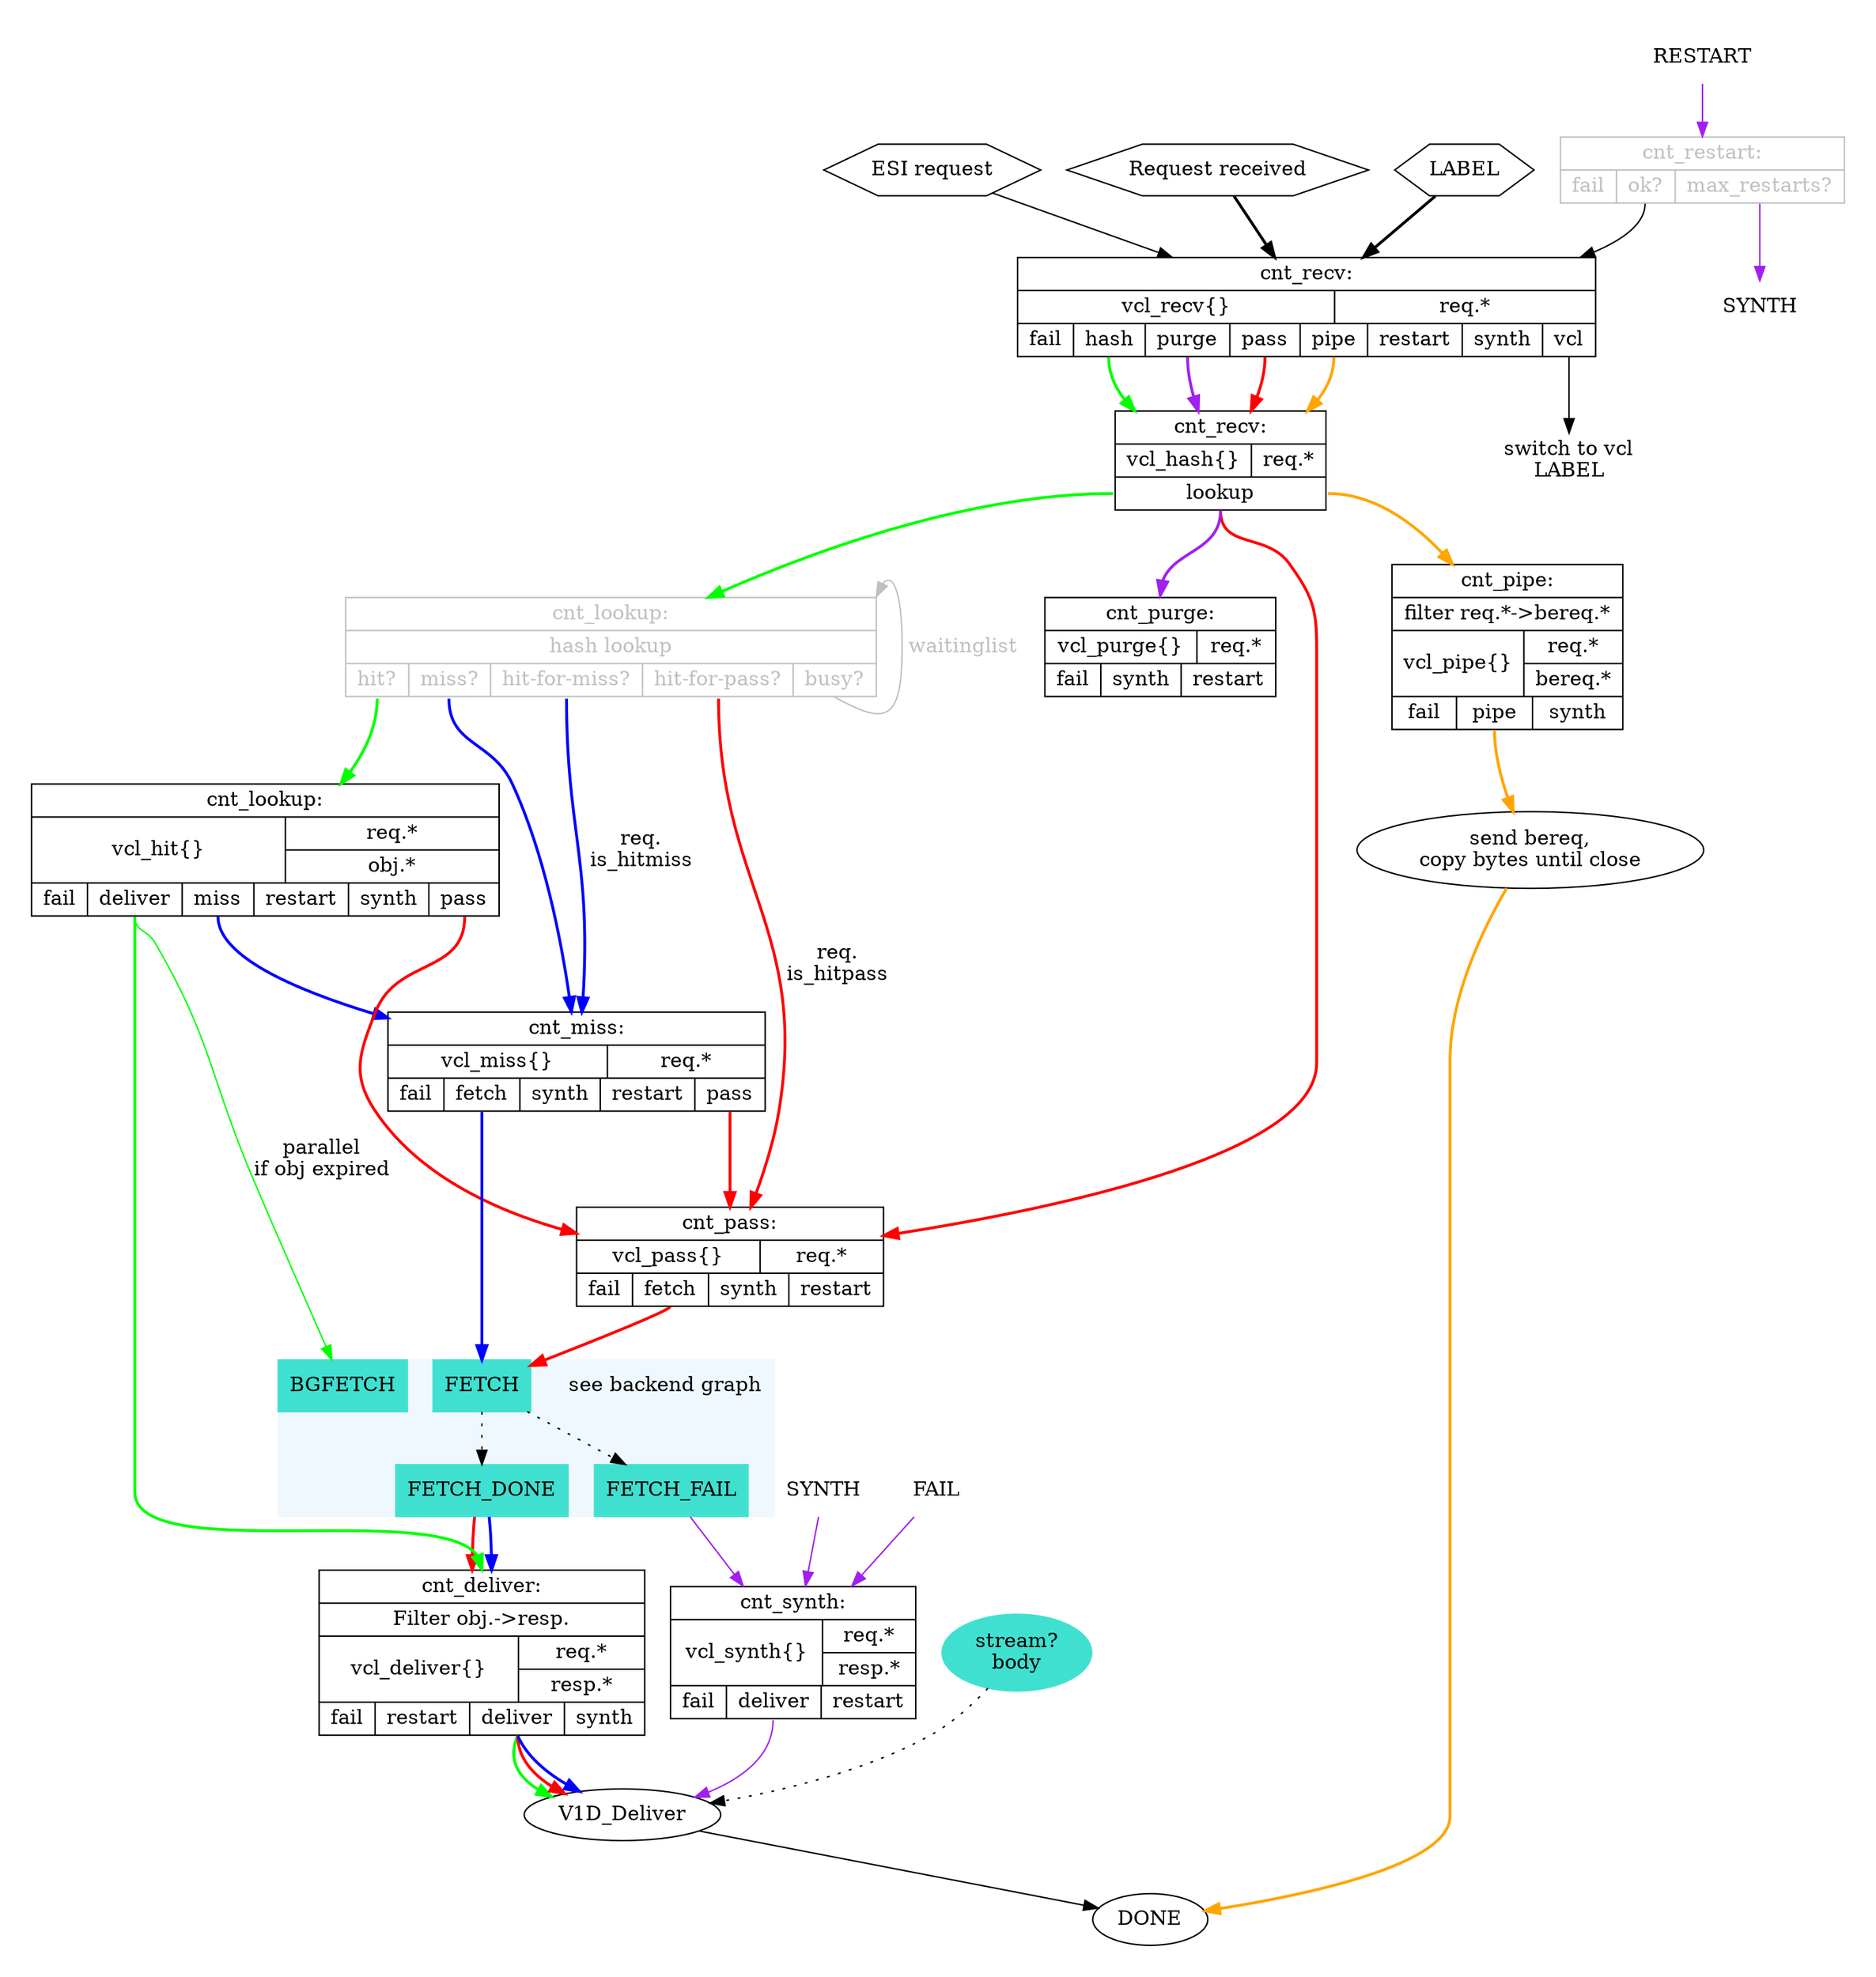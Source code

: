 /*
 * we should format labels in a readable form like
 *			 label="\
 *			 {cnt_deliver:|\
 *				 Filter obj.-\>resp.|\
 *				 {vcl_deliver\{\}|\
 *				 {req.*|resp.*}}|\
 *				 {restart|<deliver>deliver|<synth>synth}}"
 *
 * <rant>
 * ... but some servers in the v-c.o build farm use old graphviz 2.26.3
 * which cannot handle labels with additional whitespace properly, so
 * for the time being we need to fall back into dark middle ages and
 * use illegibly long lines
 * </rant>
 * -- slink 20141013
 */

digraph cache_req_fsm {
	margin="0.25"
	ranksep="0.5"
	center="1"

	//// XXX does this belong here? -- from cache_vcl.c
	/*
	vcl_load [label = "vcl.load",shape=plaintext]
	vcl_load -> init
	init [
	      shape=record
	      label="
	      {VCL_Load:|
		      {vcl_init}|
		      {<ok>ok|<fail>fail}}"
	]
	init:ok -> ok
	init:fail -> fail

	vcl_discard [label = "vcl.discard",shape=plaintext]
	vcl_discard -> fini
	fini [
	      shape=record
	      label="
	      {VCL_Nuke:|
		      {vcl_fini}|
		      {<ok>ok}}"
	]
	fini:ok -> ok
	*/

	acceptor [shape=hexagon label="Request received"]
	label_select [shape=hexagon label="LABEL"]
	ESI_REQ [shape=hexagon label="ESI request"]
	RESTART [shape=plaintext]

	ESI_REQ -> recv
	SYNTH [shape=plaintext]
	FAIL [shape=plaintext]
	acceptor -> recv [style=bold]
	label_select -> recv [style=bold]

	subgraph xcluster_deliver {
		/* cnt_deliver() */
		deliver [
			 shape=record
			 label="{cnt_deliver:|Filter obj.-\>resp.|{vcl_deliver\{\}|{req.*|resp.*}}|{fail|<restart>restart|<deliver>deliver|<synth>synth}}"
		]

		deliver:deliver:s -> V1D_Deliver [style=bold,color=green]
		deliver:deliver:s -> V1D_Deliver [style=bold,color=red]
		deliver:deliver:s -> V1D_Deliver [style=bold,color=blue]

		stream [label="stream?\nbody",style=filled,color=turquoise]
		stream -> V1D_Deliver [style=dotted]
	}

	V1D_Deliver -> DONE

	/* cnt_synth() */
	subgraph xcluster_synth {
		synth [
		       shape=record
		       label="{cnt_synth:|{vcl_synth\{\}|{req.*|resp.*}}|{fail|<del>deliver|<restart>restart}}"
		]

		FAIL -> synth [color=purple]
		SYNTH -> synth [color=purple]
		synth:del:s -> V1D_Deliver [color=purple]
	}

	subgraph cluster_backend {
		style=filled
		color=aliceblue

		"see backend graph" [shape=plaintext]

		node [shape=box,
		      style=filled,
		      color=turquoise]

		BGFETCH
		FETCH
		FETCH_DONE
		FETCH_FAIL
	}

	lookup2:deliver:s -> BGFETCH [label="parallel\nif obj expired",
				      color=green]
	FETCH_FAIL -> synth [color=purple]

	FETCH_DONE -> deliver [style=bold,color=red]
	FETCH_DONE -> deliver [style=bold,color=blue]
	FETCH -> FETCH_DONE [style=dotted]
	FETCH -> FETCH_FAIL [style=dotted]
	/* cnt_lookup() */
	subgraph xcluster_lookup {
		lookup [
			shape=record
			color=grey
			fontcolor=grey
			label="{<top>cnt_lookup:|hash lookup|{<h>hit?|<miss>miss?|<hfm>hit-for-miss?|<hfp>hit-for-pass?|<busy>busy?}}"
		]
		lookup2 [
			 shape=record
			 label="{<top>cnt_lookup:|{vcl_hit\{\}|{req.*|obj.*}}|{fail|<deliver>deliver|<miss>miss|restart|synth|<pass>pass}}"
		]
	}
	lookup:busy:s -> lookup:top:ne [label=" waitinglist",
				       color=grey,
				       fontcolor=grey]
	lookup:miss:s -> miss [style=bold,color=blue]
	lookup:hfm:s -> miss [style=bold,color=blue,label=" req.\n is_hitmiss"]
	lookup:hfp:s -> pass [style=bold,color=red,label=" req.\n is_hitpass"]
	lookup:h:s -> lookup2 [style=bold,color=green]

	lookup2:deliver:s -> deliver:n [style=bold,color=green]
	lookup2:miss:s -> miss [style=bold,color=blue]
	// XXX should not happen
	// lookup2:miss:s -> pass [style=bold,color=red,label="(no busy obj)"]
	lookup2:pass:s -> pass [style=bold,color=red]

	/* cnt_miss */
	subgraph xcluster_miss {
		miss [
		      shape=record
		      label="{cnt_miss:|{vcl_miss\{\}|req.*}|{fail|<fetch>fetch|<synth>synth|<rst>restart|<pass>pass}}"
		]
	}
	miss:fetch:s -> FETCH [style=bold,color=blue]
	miss:pass:s -> pass [style=bold,color=red]

	/* cnt_pass */
	subgraph xcluster_pass {
		pass [
		      shape=record
		      label="{cnt_pass:|{vcl_pass\{\}|req.*}|{fail|<fetch>fetch|<synth>synth|<rst>restart}}"
		]
	}
	pass:fetch:s -> FETCH [style=bold, color=red]

	/* cnt_pipe */
	subgraph xcluster_pipe {
		pipe [
		      shape=record
		      label="{cnt_pipe:|filter req.*-\>bereq.*|{vcl_pipe\{\}|{req.*|bereq.*}}|{fail|<pipe>pipe|<synth>synth}}"
		]
		pipe_do [
			 shape=ellipse
			 label="send bereq,\ncopy bytes until close"
		]
		pipe:pipe -> pipe_do [style=bold,color=orange]
	}
	pipe_do -> DONE [style=bold,color=orange]

	/* cnt_restart */
	subgraph xcluster_restart {
		restart [
			shape=record
			color=grey
			fontcolor=grey
			label="{cnt_restart:|{fail|<ok>ok?|<max>max_restarts?}}"
		]
	}
	RESTART -> restart [color=purple]
	restart:ok:s -> recv
	restart:max:s -> err_restart [color=purple]
	err_restart [label="SYNTH",shape=plaintext]

	/* cnt_recv() */
	subgraph xcluster_recv {
		recv [
		      shape=record
		      label="{cnt_recv:|{vcl_recv\{\}|req.*}|{fail|<hash>hash|<purge>purge|<pass>pass|<pipe>pipe|<restart>restart|<synth>synth|<vcl>vcl}}"
		      ]
		recv:hash -> hash [style=bold,color=green]
		hash [
		      shape=record
		      label="{cnt_recv:|{vcl_hash\{\}|req.*}|{<lookup>lookup}}"
		      ]
	}
	recv:pipe -> hash [style=bold,color=orange]
	recv:pass -> hash [style=bold,color=red]
	hash:lookup:w -> lookup [style=bold,color=green]
	hash:lookup:s -> purge:top:n [style=bold,color=purple]
	hash:lookup:s -> pass [style=bold,color=red]
	hash:lookup:e -> pipe [style=bold,color=orange]

	recv:purge:s -> hash [style=bold,color=purple]

	recv:vcl:s -> vcl_label
	vcl_label [label="switch to vcl\nLABEL",shape=plaintext]

	/* cnt_purge */
	subgraph xcluster_purge {
		purge [
		       shape=record
		       label="{<top>cnt_purge:|{vcl_purge\{\}|req.*}|{fail|<synth>synth|<restart>restart}}"
		]
	}
}
